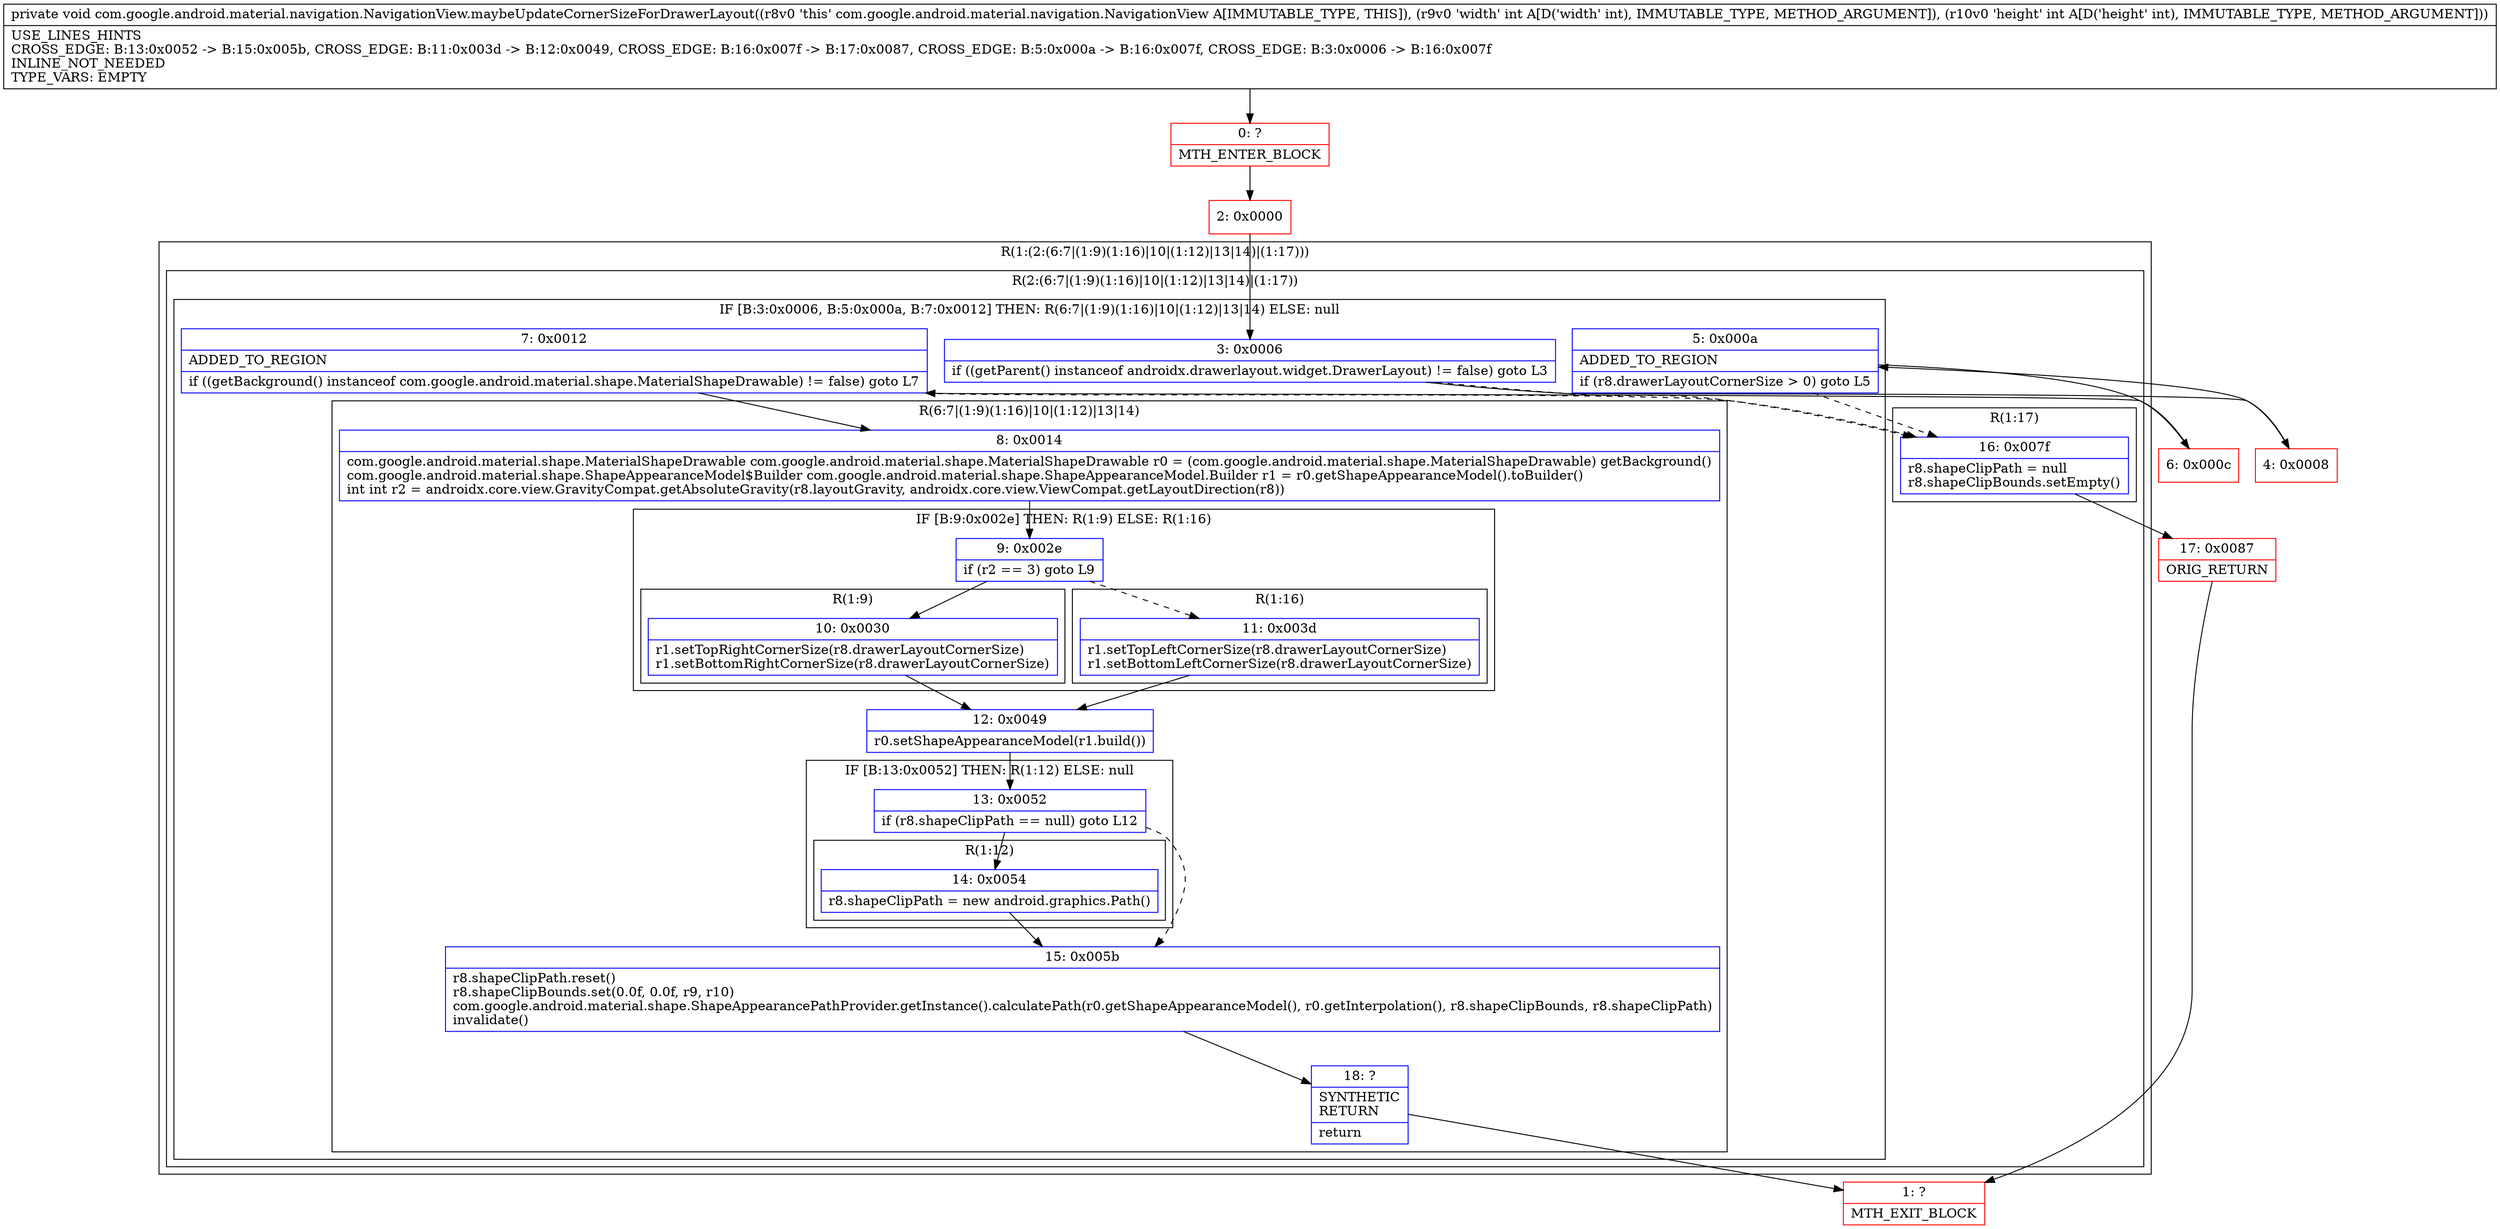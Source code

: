 digraph "CFG forcom.google.android.material.navigation.NavigationView.maybeUpdateCornerSizeForDrawerLayout(II)V" {
subgraph cluster_Region_1802270546 {
label = "R(1:(2:(6:7|(1:9)(1:16)|10|(1:12)|13|14)|(1:17)))";
node [shape=record,color=blue];
subgraph cluster_Region_207180216 {
label = "R(2:(6:7|(1:9)(1:16)|10|(1:12)|13|14)|(1:17))";
node [shape=record,color=blue];
subgraph cluster_IfRegion_1929784622 {
label = "IF [B:3:0x0006, B:5:0x000a, B:7:0x0012] THEN: R(6:7|(1:9)(1:16)|10|(1:12)|13|14) ELSE: null";
node [shape=record,color=blue];
Node_3 [shape=record,label="{3\:\ 0x0006|if ((getParent() instanceof androidx.drawerlayout.widget.DrawerLayout) != false) goto L3\l}"];
Node_5 [shape=record,label="{5\:\ 0x000a|ADDED_TO_REGION\l|if (r8.drawerLayoutCornerSize \> 0) goto L5\l}"];
Node_7 [shape=record,label="{7\:\ 0x0012|ADDED_TO_REGION\l|if ((getBackground() instanceof com.google.android.material.shape.MaterialShapeDrawable) != false) goto L7\l}"];
subgraph cluster_Region_1599329299 {
label = "R(6:7|(1:9)(1:16)|10|(1:12)|13|14)";
node [shape=record,color=blue];
Node_8 [shape=record,label="{8\:\ 0x0014|com.google.android.material.shape.MaterialShapeDrawable com.google.android.material.shape.MaterialShapeDrawable r0 = (com.google.android.material.shape.MaterialShapeDrawable) getBackground()\lcom.google.android.material.shape.ShapeAppearanceModel$Builder com.google.android.material.shape.ShapeAppearanceModel.Builder r1 = r0.getShapeAppearanceModel().toBuilder()\lint int r2 = androidx.core.view.GravityCompat.getAbsoluteGravity(r8.layoutGravity, androidx.core.view.ViewCompat.getLayoutDirection(r8))\l}"];
subgraph cluster_IfRegion_563554644 {
label = "IF [B:9:0x002e] THEN: R(1:9) ELSE: R(1:16)";
node [shape=record,color=blue];
Node_9 [shape=record,label="{9\:\ 0x002e|if (r2 == 3) goto L9\l}"];
subgraph cluster_Region_1601222690 {
label = "R(1:9)";
node [shape=record,color=blue];
Node_10 [shape=record,label="{10\:\ 0x0030|r1.setTopRightCornerSize(r8.drawerLayoutCornerSize)\lr1.setBottomRightCornerSize(r8.drawerLayoutCornerSize)\l}"];
}
subgraph cluster_Region_218815307 {
label = "R(1:16)";
node [shape=record,color=blue];
Node_11 [shape=record,label="{11\:\ 0x003d|r1.setTopLeftCornerSize(r8.drawerLayoutCornerSize)\lr1.setBottomLeftCornerSize(r8.drawerLayoutCornerSize)\l}"];
}
}
Node_12 [shape=record,label="{12\:\ 0x0049|r0.setShapeAppearanceModel(r1.build())\l}"];
subgraph cluster_IfRegion_1790841843 {
label = "IF [B:13:0x0052] THEN: R(1:12) ELSE: null";
node [shape=record,color=blue];
Node_13 [shape=record,label="{13\:\ 0x0052|if (r8.shapeClipPath == null) goto L12\l}"];
subgraph cluster_Region_1658863377 {
label = "R(1:12)";
node [shape=record,color=blue];
Node_14 [shape=record,label="{14\:\ 0x0054|r8.shapeClipPath = new android.graphics.Path()\l}"];
}
}
Node_15 [shape=record,label="{15\:\ 0x005b|r8.shapeClipPath.reset()\lr8.shapeClipBounds.set(0.0f, 0.0f, r9, r10)\lcom.google.android.material.shape.ShapeAppearancePathProvider.getInstance().calculatePath(r0.getShapeAppearanceModel(), r0.getInterpolation(), r8.shapeClipBounds, r8.shapeClipPath)\linvalidate()\l}"];
Node_18 [shape=record,label="{18\:\ ?|SYNTHETIC\lRETURN\l|return\l}"];
}
}
subgraph cluster_Region_619869796 {
label = "R(1:17)";
node [shape=record,color=blue];
Node_16 [shape=record,label="{16\:\ 0x007f|r8.shapeClipPath = null\lr8.shapeClipBounds.setEmpty()\l}"];
}
}
}
Node_0 [shape=record,color=red,label="{0\:\ ?|MTH_ENTER_BLOCK\l}"];
Node_2 [shape=record,color=red,label="{2\:\ 0x0000}"];
Node_4 [shape=record,color=red,label="{4\:\ 0x0008}"];
Node_6 [shape=record,color=red,label="{6\:\ 0x000c}"];
Node_1 [shape=record,color=red,label="{1\:\ ?|MTH_EXIT_BLOCK\l}"];
Node_17 [shape=record,color=red,label="{17\:\ 0x0087|ORIG_RETURN\l}"];
MethodNode[shape=record,label="{private void com.google.android.material.navigation.NavigationView.maybeUpdateCornerSizeForDrawerLayout((r8v0 'this' com.google.android.material.navigation.NavigationView A[IMMUTABLE_TYPE, THIS]), (r9v0 'width' int A[D('width' int), IMMUTABLE_TYPE, METHOD_ARGUMENT]), (r10v0 'height' int A[D('height' int), IMMUTABLE_TYPE, METHOD_ARGUMENT]))  | USE_LINES_HINTS\lCROSS_EDGE: B:13:0x0052 \-\> B:15:0x005b, CROSS_EDGE: B:11:0x003d \-\> B:12:0x0049, CROSS_EDGE: B:16:0x007f \-\> B:17:0x0087, CROSS_EDGE: B:5:0x000a \-\> B:16:0x007f, CROSS_EDGE: B:3:0x0006 \-\> B:16:0x007f\lINLINE_NOT_NEEDED\lTYPE_VARS: EMPTY\l}"];
MethodNode -> Node_0;Node_3 -> Node_4;
Node_3 -> Node_16[style=dashed];
Node_5 -> Node_6;
Node_5 -> Node_16[style=dashed];
Node_7 -> Node_8;
Node_7 -> Node_16[style=dashed];
Node_8 -> Node_9;
Node_9 -> Node_10;
Node_9 -> Node_11[style=dashed];
Node_10 -> Node_12;
Node_11 -> Node_12;
Node_12 -> Node_13;
Node_13 -> Node_14;
Node_13 -> Node_15[style=dashed];
Node_14 -> Node_15;
Node_15 -> Node_18;
Node_18 -> Node_1;
Node_16 -> Node_17;
Node_0 -> Node_2;
Node_2 -> Node_3;
Node_4 -> Node_5;
Node_6 -> Node_7;
Node_17 -> Node_1;
}

